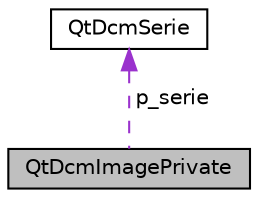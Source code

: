 digraph "QtDcmImagePrivate"
{
  edge [fontname="Helvetica",fontsize="10",labelfontname="Helvetica",labelfontsize="10"];
  node [fontname="Helvetica",fontsize="10",shape=record];
  Node1 [label="QtDcmImagePrivate",height=0.2,width=0.4,color="black", fillcolor="grey75", style="filled" fontcolor="black"];
  Node2 -> Node1 [dir="back",color="darkorchid3",fontsize="10",style="dashed",label=" p_serie" ,fontname="Helvetica"];
  Node2 [label="QtDcmSerie",height=0.2,width=0.4,color="black", fillcolor="white", style="filled",URL="$classQtDcmSerie.html",tooltip="This class is a representation of a dicom serie."];
}
